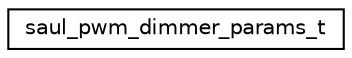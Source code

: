 digraph "Graphical Class Hierarchy"
{
 // LATEX_PDF_SIZE
  edge [fontname="Helvetica",fontsize="10",labelfontname="Helvetica",labelfontsize="10"];
  node [fontname="Helvetica",fontsize="10",shape=record];
  rankdir="LR";
  Node0 [label="saul_pwm_dimmer_params_t",height=0.2,width=0.4,color="black", fillcolor="white", style="filled",URL="$structsaul__pwm__dimmer__params__t.html",tooltip="PWM channels mapped to dimmer-style registration entries."];
}
